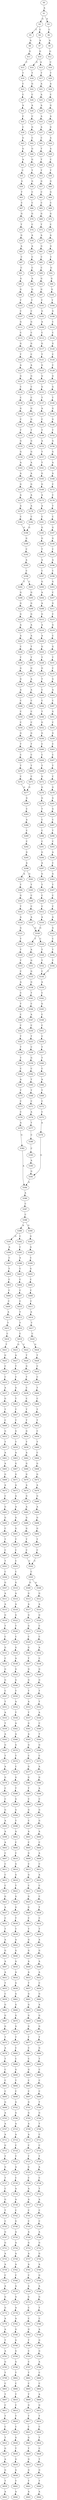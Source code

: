 strict digraph  {
	S0 -> S1 [ label = A ];
	S1 -> S2 [ label = G ];
	S1 -> S3 [ label = A ];
	S2 -> S4 [ label = C ];
	S2 -> S5 [ label = T ];
	S3 -> S6 [ label = C ];
	S4 -> S7 [ label = A ];
	S5 -> S8 [ label = A ];
	S6 -> S9 [ label = A ];
	S7 -> S10 [ label = G ];
	S8 -> S11 [ label = G ];
	S9 -> S12 [ label = G ];
	S10 -> S13 [ label = A ];
	S10 -> S14 [ label = G ];
	S11 -> S15 [ label = C ];
	S12 -> S16 [ label = C ];
	S13 -> S17 [ label = T ];
	S14 -> S18 [ label = T ];
	S15 -> S19 [ label = T ];
	S16 -> S20 [ label = T ];
	S17 -> S21 [ label = A ];
	S18 -> S22 [ label = G ];
	S19 -> S23 [ label = C ];
	S20 -> S24 [ label = A ];
	S21 -> S25 [ label = A ];
	S22 -> S26 [ label = C ];
	S23 -> S27 [ label = C ];
	S24 -> S28 [ label = C ];
	S25 -> S29 [ label = A ];
	S26 -> S30 [ label = A ];
	S27 -> S31 [ label = A ];
	S28 -> S32 [ label = G ];
	S29 -> S33 [ label = A ];
	S30 -> S34 [ label = C ];
	S31 -> S35 [ label = C ];
	S32 -> S36 [ label = A ];
	S33 -> S37 [ label = A ];
	S34 -> S38 [ label = G ];
	S35 -> S39 [ label = C ];
	S36 -> S40 [ label = G ];
	S37 -> S41 [ label = C ];
	S38 -> S42 [ label = C ];
	S39 -> S43 [ label = G ];
	S40 -> S44 [ label = A ];
	S41 -> S45 [ label = T ];
	S42 -> S46 [ label = G ];
	S43 -> S47 [ label = G ];
	S44 -> S48 [ label = A ];
	S45 -> S49 [ label = T ];
	S46 -> S50 [ label = G ];
	S47 -> S51 [ label = A ];
	S48 -> S52 [ label = C ];
	S49 -> S53 [ label = T ];
	S50 -> S54 [ label = T ];
	S51 -> S55 [ label = C ];
	S52 -> S56 [ label = T ];
	S53 -> S57 [ label = G ];
	S54 -> S58 [ label = G ];
	S55 -> S59 [ label = G ];
	S56 -> S60 [ label = G ];
	S57 -> S61 [ label = C ];
	S58 -> S62 [ label = C ];
	S59 -> S63 [ label = T ];
	S60 -> S64 [ label = G ];
	S61 -> S65 [ label = C ];
	S62 -> S66 [ label = C ];
	S63 -> S67 [ label = C ];
	S64 -> S68 [ label = C ];
	S65 -> S69 [ label = G ];
	S66 -> S70 [ label = G ];
	S67 -> S71 [ label = G ];
	S68 -> S72 [ label = G ];
	S69 -> S73 [ label = T ];
	S70 -> S74 [ label = C ];
	S71 -> S75 [ label = T ];
	S72 -> S76 [ label = C ];
	S73 -> S77 [ label = A ];
	S74 -> S78 [ label = A ];
	S75 -> S79 [ label = G ];
	S76 -> S80 [ label = A ];
	S77 -> S81 [ label = G ];
	S78 -> S82 [ label = A ];
	S79 -> S83 [ label = A ];
	S80 -> S84 [ label = G ];
	S81 -> S85 [ label = C ];
	S82 -> S86 [ label = C ];
	S83 -> S87 [ label = C ];
	S84 -> S88 [ label = C ];
	S85 -> S89 [ label = C ];
	S86 -> S90 [ label = C ];
	S87 -> S91 [ label = C ];
	S88 -> S92 [ label = G ];
	S89 -> S93 [ label = G ];
	S90 -> S94 [ label = A ];
	S91 -> S95 [ label = G ];
	S92 -> S96 [ label = G ];
	S93 -> S97 [ label = G ];
	S94 -> S98 [ label = G ];
	S95 -> S99 [ label = G ];
	S96 -> S100 [ label = G ];
	S97 -> S101 [ label = T ];
	S98 -> S102 [ label = T ];
	S99 -> S103 [ label = T ];
	S100 -> S104 [ label = T ];
	S101 -> S105 [ label = G ];
	S102 -> S106 [ label = C ];
	S103 -> S107 [ label = C ];
	S104 -> S108 [ label = G ];
	S105 -> S109 [ label = A ];
	S106 -> S110 [ label = G ];
	S107 -> S111 [ label = G ];
	S108 -> S112 [ label = C ];
	S109 -> S113 [ label = C ];
	S110 -> S114 [ label = C ];
	S111 -> S115 [ label = C ];
	S112 -> S116 [ label = C ];
	S113 -> S117 [ label = G ];
	S114 -> S118 [ label = G ];
	S115 -> S119 [ label = G ];
	S116 -> S120 [ label = G ];
	S117 -> S121 [ label = T ];
	S118 -> S122 [ label = C ];
	S119 -> S123 [ label = T ];
	S120 -> S124 [ label = C ];
	S121 -> S125 [ label = G ];
	S122 -> S126 [ label = A ];
	S123 -> S127 [ label = A ];
	S124 -> S128 [ label = C ];
	S125 -> S129 [ label = G ];
	S126 -> S130 [ label = G ];
	S127 -> S131 [ label = G ];
	S128 -> S132 [ label = G ];
	S129 -> S133 [ label = G ];
	S130 -> S134 [ label = C ];
	S131 -> S135 [ label = C ];
	S132 -> S136 [ label = G ];
	S133 -> S137 [ label = T ];
	S134 -> S138 [ label = C ];
	S135 -> S139 [ label = C ];
	S136 -> S140 [ label = T ];
	S137 -> S141 [ label = A ];
	S138 -> S142 [ label = G ];
	S139 -> S143 [ label = G ];
	S140 -> S144 [ label = G ];
	S141 -> S145 [ label = C ];
	S142 -> S146 [ label = G ];
	S143 -> S147 [ label = C ];
	S144 -> S148 [ label = G ];
	S145 -> S149 [ label = T ];
	S146 -> S150 [ label = T ];
	S147 -> S151 [ label = T ];
	S148 -> S152 [ label = T ];
	S149 -> S153 [ label = A ];
	S150 -> S154 [ label = G ];
	S151 -> S155 [ label = G ];
	S152 -> S156 [ label = G ];
	S153 -> S157 [ label = T ];
	S154 -> S158 [ label = G ];
	S155 -> S159 [ label = G ];
	S156 -> S160 [ label = G ];
	S157 -> S161 [ label = T ];
	S158 -> S162 [ label = A ];
	S159 -> S163 [ label = A ];
	S160 -> S164 [ label = A ];
	S161 -> S165 [ label = G ];
	S162 -> S166 [ label = A ];
	S163 -> S167 [ label = A ];
	S164 -> S168 [ label = A ];
	S165 -> S169 [ label = G ];
	S166 -> S170 [ label = G ];
	S167 -> S171 [ label = G ];
	S168 -> S172 [ label = C ];
	S169 -> S173 [ label = A ];
	S170 -> S174 [ label = A ];
	S171 -> S175 [ label = A ];
	S172 -> S176 [ label = C ];
	S173 -> S177 [ label = A ];
	S174 -> S178 [ label = A ];
	S175 -> S179 [ label = A ];
	S176 -> S180 [ label = T ];
	S177 -> S181 [ label = C ];
	S178 -> S182 [ label = C ];
	S179 -> S183 [ label = C ];
	S180 -> S184 [ label = C ];
	S181 -> S185 [ label = G ];
	S182 -> S186 [ label = G ];
	S183 -> S186 [ label = G ];
	S184 -> S187 [ label = G ];
	S185 -> S188 [ label = G ];
	S186 -> S189 [ label = G ];
	S187 -> S190 [ label = G ];
	S188 -> S191 [ label = T ];
	S189 -> S192 [ label = C ];
	S190 -> S193 [ label = C ];
	S191 -> S194 [ label = A ];
	S192 -> S195 [ label = A ];
	S193 -> S196 [ label = A ];
	S194 -> S197 [ label = C ];
	S195 -> S198 [ label = C ];
	S196 -> S199 [ label = C ];
	S197 -> S200 [ label = G ];
	S198 -> S201 [ label = C ];
	S198 -> S202 [ label = T ];
	S199 -> S203 [ label = G ];
	S200 -> S204 [ label = A ];
	S201 -> S205 [ label = G ];
	S202 -> S206 [ label = G ];
	S203 -> S207 [ label = C ];
	S204 -> S208 [ label = A ];
	S205 -> S209 [ label = G ];
	S206 -> S210 [ label = G ];
	S207 -> S211 [ label = G ];
	S208 -> S212 [ label = G ];
	S209 -> S213 [ label = G ];
	S210 -> S214 [ label = G ];
	S211 -> S215 [ label = C ];
	S212 -> S216 [ label = A ];
	S213 -> S217 [ label = A ];
	S214 -> S218 [ label = A ];
	S215 -> S219 [ label = G ];
	S216 -> S220 [ label = A ];
	S217 -> S221 [ label = A ];
	S218 -> S222 [ label = A ];
	S219 -> S223 [ label = C ];
	S220 -> S224 [ label = G ];
	S221 -> S225 [ label = T ];
	S222 -> S226 [ label = C ];
	S223 -> S227 [ label = G ];
	S224 -> S228 [ label = T ];
	S225 -> S229 [ label = T ];
	S226 -> S230 [ label = T ];
	S227 -> S231 [ label = T ];
	S228 -> S232 [ label = G ];
	S229 -> S233 [ label = G ];
	S230 -> S234 [ label = G ];
	S231 -> S235 [ label = C ];
	S232 -> S236 [ label = T ];
	S233 -> S237 [ label = A ];
	S234 -> S238 [ label = G ];
	S235 -> S239 [ label = G ];
	S236 -> S240 [ label = C ];
	S237 -> S241 [ label = A ];
	S238 -> S242 [ label = A ];
	S239 -> S243 [ label = A ];
	S240 -> S244 [ label = C ];
	S241 -> S245 [ label = C ];
	S242 -> S246 [ label = C ];
	S243 -> S247 [ label = C ];
	S244 -> S248 [ label = T ];
	S245 -> S249 [ label = C ];
	S246 -> S250 [ label = C ];
	S247 -> S251 [ label = G ];
	S248 -> S252 [ label = G ];
	S249 -> S253 [ label = C ];
	S250 -> S254 [ label = C ];
	S251 -> S255 [ label = C ];
	S252 -> S256 [ label = G ];
	S253 -> S257 [ label = G ];
	S254 -> S258 [ label = G ];
	S255 -> S259 [ label = G ];
	S256 -> S260 [ label = C ];
	S257 -> S261 [ label = T ];
	S258 -> S262 [ label = T ];
	S259 -> S263 [ label = C ];
	S260 -> S264 [ label = C ];
	S261 -> S265 [ label = C ];
	S262 -> S266 [ label = C ];
	S263 -> S267 [ label = C ];
	S264 -> S268 [ label = T ];
	S265 -> S269 [ label = T ];
	S266 -> S270 [ label = T ];
	S267 -> S271 [ label = T ];
	S268 -> S272 [ label = G ];
	S269 -> S273 [ label = C ];
	S270 -> S274 [ label = C ];
	S271 -> S275 [ label = C ];
	S272 -> S276 [ label = G ];
	S273 -> S277 [ label = G ];
	S274 -> S277 [ label = G ];
	S275 -> S278 [ label = G ];
	S276 -> S279 [ label = G ];
	S277 -> S280 [ label = G ];
	S278 -> S281 [ label = G ];
	S279 -> S282 [ label = T ];
	S280 -> S283 [ label = C ];
	S281 -> S284 [ label = G ];
	S282 -> S285 [ label = C ];
	S283 -> S286 [ label = A ];
	S284 -> S287 [ label = C ];
	S285 -> S288 [ label = C ];
	S286 -> S289 [ label = C ];
	S287 -> S290 [ label = T ];
	S288 -> S291 [ label = C ];
	S289 -> S292 [ label = C ];
	S290 -> S293 [ label = C ];
	S291 -> S294 [ label = G ];
	S292 -> S295 [ label = G ];
	S293 -> S296 [ label = A ];
	S294 -> S297 [ label = A ];
	S295 -> S298 [ label = A ];
	S296 -> S299 [ label = C ];
	S297 -> S300 [ label = G ];
	S298 -> S301 [ label = G ];
	S298 -> S302 [ label = A ];
	S299 -> S303 [ label = G ];
	S300 -> S304 [ label = T ];
	S301 -> S305 [ label = T ];
	S302 -> S306 [ label = T ];
	S303 -> S307 [ label = T ];
	S304 -> S308 [ label = C ];
	S305 -> S309 [ label = C ];
	S306 -> S310 [ label = G ];
	S307 -> S311 [ label = C ];
	S308 -> S312 [ label = C ];
	S309 -> S313 [ label = C ];
	S310 -> S314 [ label = T ];
	S311 -> S315 [ label = C ];
	S312 -> S316 [ label = A ];
	S313 -> S317 [ label = A ];
	S314 -> S318 [ label = A ];
	S315 -> S319 [ label = A ];
	S316 -> S320 [ label = G ];
	S317 -> S320 [ label = G ];
	S318 -> S321 [ label = G ];
	S319 -> S322 [ label = G ];
	S320 -> S323 [ label = T ];
	S320 -> S324 [ label = C ];
	S321 -> S325 [ label = T ];
	S322 -> S326 [ label = C ];
	S323 -> S327 [ label = A ];
	S324 -> S328 [ label = T ];
	S325 -> S329 [ label = T ];
	S326 -> S330 [ label = T ];
	S327 -> S331 [ label = G ];
	S328 -> S332 [ label = T ];
	S329 -> S333 [ label = T ];
	S330 -> S334 [ label = T ];
	S331 -> S335 [ label = G ];
	S332 -> S336 [ label = C ];
	S333 -> S337 [ label = C ];
	S334 -> S336 [ label = C ];
	S335 -> S338 [ label = G ];
	S336 -> S339 [ label = A ];
	S337 -> S340 [ label = A ];
	S338 -> S341 [ label = T ];
	S339 -> S342 [ label = C ];
	S340 -> S343 [ label = C ];
	S341 -> S344 [ label = C ];
	S342 -> S345 [ label = G ];
	S343 -> S346 [ label = T ];
	S344 -> S347 [ label = A ];
	S345 -> S348 [ label = C ];
	S346 -> S349 [ label = C ];
	S347 -> S350 [ label = C ];
	S348 -> S351 [ label = C ];
	S349 -> S352 [ label = C ];
	S350 -> S353 [ label = T ];
	S351 -> S354 [ label = C ];
	S352 -> S355 [ label = T ];
	S353 -> S356 [ label = C ];
	S354 -> S357 [ label = T ];
	S355 -> S358 [ label = T ];
	S356 -> S359 [ label = G ];
	S357 -> S360 [ label = T ];
	S358 -> S361 [ label = T ];
	S359 -> S362 [ label = C ];
	S360 -> S363 [ label = C ];
	S361 -> S364 [ label = C ];
	S362 -> S365 [ label = T ];
	S363 -> S366 [ label = A ];
	S364 -> S367 [ label = A ];
	S365 -> S368 [ label = T ];
	S366 -> S369 [ label = T ];
	S367 -> S370 [ label = T ];
	S368 -> S371 [ label = C ];
	S369 -> S372 [ label = C ];
	S370 -> S373 [ label = C ];
	S371 -> S374 [ label = A ];
	S372 -> S375 [ label = C ];
	S373 -> S376 [ label = C ];
	S374 -> S377 [ label = T ];
	S375 -> S378 [ label = A ];
	S376 -> S379 [ label = A ];
	S377 -> S380 [ label = C ];
	S378 -> S381 [ label = G ];
	S379 -> S382 [ label = G ];
	S380 -> S383 [ label = C ];
	S381 -> S384 [ label = A ];
	S382 -> S384 [ label = A ];
	S383 -> S385 [ label = A ];
	S384 -> S386 [ label = A ];
	S385 -> S381 [ label = G ];
	S386 -> S387 [ label = C ];
	S387 -> S388 [ label = C ];
	S388 -> S389 [ label = A ];
	S388 -> S390 [ label = G ];
	S389 -> S391 [ label = G ];
	S389 -> S392 [ label = C ];
	S390 -> S393 [ label = G ];
	S391 -> S394 [ label = A ];
	S392 -> S395 [ label = C ];
	S393 -> S396 [ label = A ];
	S394 -> S397 [ label = C ];
	S395 -> S398 [ label = A ];
	S396 -> S399 [ label = C ];
	S397 -> S400 [ label = T ];
	S398 -> S401 [ label = C ];
	S399 -> S402 [ label = G ];
	S400 -> S403 [ label = C ];
	S401 -> S404 [ label = C ];
	S402 -> S405 [ label = C ];
	S403 -> S406 [ label = C ];
	S404 -> S407 [ label = C ];
	S405 -> S408 [ label = C ];
	S406 -> S409 [ label = C ];
	S407 -> S410 [ label = C ];
	S408 -> S411 [ label = C ];
	S409 -> S412 [ label = A ];
	S410 -> S413 [ label = T ];
	S411 -> S414 [ label = A ];
	S412 -> S415 [ label = T ];
	S413 -> S416 [ label = T ];
	S414 -> S417 [ label = T ];
	S415 -> S418 [ label = C ];
	S416 -> S419 [ label = C ];
	S417 -> S420 [ label = C ];
	S418 -> S421 [ label = T ];
	S419 -> S422 [ label = C ];
	S419 -> S423 [ label = G ];
	S420 -> S424 [ label = G ];
	S421 -> S425 [ label = G ];
	S422 -> S426 [ label = T ];
	S423 -> S427 [ label = A ];
	S424 -> S428 [ label = T ];
	S425 -> S429 [ label = C ];
	S426 -> S430 [ label = G ];
	S427 -> S431 [ label = T ];
	S428 -> S432 [ label = C ];
	S429 -> S433 [ label = C ];
	S430 -> S434 [ label = T ];
	S431 -> S435 [ label = C ];
	S432 -> S436 [ label = C ];
	S433 -> S437 [ label = A ];
	S434 -> S438 [ label = C ];
	S435 -> S439 [ label = G ];
	S436 -> S440 [ label = T ];
	S437 -> S441 [ label = G ];
	S438 -> S442 [ label = C ];
	S439 -> S443 [ label = T ];
	S440 -> S444 [ label = C ];
	S441 -> S445 [ label = T ];
	S442 -> S446 [ label = T ];
	S443 -> S447 [ label = T ];
	S444 -> S448 [ label = T ];
	S445 -> S449 [ label = C ];
	S446 -> S450 [ label = T ];
	S447 -> S451 [ label = T ];
	S448 -> S452 [ label = T ];
	S449 -> S453 [ label = G ];
	S450 -> S454 [ label = G ];
	S451 -> S455 [ label = G ];
	S452 -> S456 [ label = C ];
	S453 -> S457 [ label = T ];
	S454 -> S458 [ label = T ];
	S455 -> S459 [ label = T ];
	S456 -> S460 [ label = T ];
	S457 -> S461 [ label = A ];
	S458 -> S462 [ label = A ];
	S459 -> S463 [ label = A ];
	S460 -> S464 [ label = C ];
	S461 -> S465 [ label = A ];
	S462 -> S466 [ label = G ];
	S463 -> S467 [ label = G ];
	S464 -> S468 [ label = G ];
	S465 -> S469 [ label = G ];
	S466 -> S470 [ label = G ];
	S467 -> S471 [ label = G ];
	S468 -> S472 [ label = G ];
	S469 -> S473 [ label = A ];
	S470 -> S474 [ label = A ];
	S471 -> S475 [ label = A ];
	S472 -> S476 [ label = A ];
	S473 -> S477 [ label = C ];
	S474 -> S478 [ label = G ];
	S475 -> S479 [ label = A ];
	S476 -> S480 [ label = G ];
	S477 -> S481 [ label = G ];
	S478 -> S482 [ label = A ];
	S479 -> S483 [ label = A ];
	S480 -> S484 [ label = A ];
	S481 -> S485 [ label = G ];
	S482 -> S486 [ label = G ];
	S483 -> S487 [ label = G ];
	S484 -> S488 [ label = G ];
	S485 -> S489 [ label = C ];
	S486 -> S490 [ label = G ];
	S487 -> S491 [ label = G ];
	S488 -> S492 [ label = G ];
	S489 -> S493 [ label = T ];
	S490 -> S494 [ label = T ];
	S491 -> S495 [ label = T ];
	S492 -> S496 [ label = T ];
	S493 -> S497 [ label = C ];
	S494 -> S498 [ label = C ];
	S495 -> S499 [ label = C ];
	S496 -> S500 [ label = C ];
	S497 -> S501 [ label = T ];
	S498 -> S502 [ label = C ];
	S499 -> S503 [ label = C ];
	S500 -> S502 [ label = C ];
	S501 -> S504 [ label = C ];
	S502 -> S505 [ label = C ];
	S503 -> S506 [ label = C ];
	S504 -> S507 [ label = G ];
	S505 -> S508 [ label = A ];
	S505 -> S509 [ label = G ];
	S506 -> S510 [ label = G ];
	S507 -> S511 [ label = A ];
	S508 -> S512 [ label = G ];
	S509 -> S513 [ label = G ];
	S510 -> S514 [ label = A ];
	S511 -> S515 [ label = A ];
	S512 -> S516 [ label = A ];
	S513 -> S517 [ label = A ];
	S514 -> S518 [ label = A ];
	S515 -> S519 [ label = G ];
	S516 -> S520 [ label = G ];
	S517 -> S521 [ label = G ];
	S518 -> S522 [ label = G ];
	S519 -> S523 [ label = T ];
	S520 -> S524 [ label = C ];
	S521 -> S525 [ label = G ];
	S522 -> S526 [ label = T ];
	S523 -> S527 [ label = C ];
	S524 -> S528 [ label = C ];
	S525 -> S529 [ label = C ];
	S526 -> S530 [ label = C ];
	S527 -> S531 [ label = G ];
	S528 -> S532 [ label = A ];
	S529 -> S533 [ label = G ];
	S530 -> S534 [ label = G ];
	S531 -> S535 [ label = C ];
	S532 -> S536 [ label = C ];
	S533 -> S537 [ label = T ];
	S534 -> S538 [ label = A ];
	S535 -> S539 [ label = G ];
	S536 -> S540 [ label = G ];
	S537 -> S541 [ label = G ];
	S538 -> S542 [ label = G ];
	S539 -> S543 [ label = G ];
	S540 -> S544 [ label = G ];
	S541 -> S545 [ label = G ];
	S542 -> S546 [ label = G ];
	S543 -> S547 [ label = C ];
	S544 -> S548 [ label = T ];
	S545 -> S549 [ label = T ];
	S546 -> S550 [ label = T ];
	S547 -> S551 [ label = T ];
	S548 -> S552 [ label = T ];
	S549 -> S553 [ label = A ];
	S550 -> S554 [ label = A ];
	S551 -> S555 [ label = A ];
	S552 -> S556 [ label = A ];
	S553 -> S557 [ label = T ];
	S554 -> S558 [ label = T ];
	S555 -> S559 [ label = T ];
	S556 -> S560 [ label = C ];
	S557 -> S561 [ label = G ];
	S558 -> S562 [ label = A ];
	S559 -> S563 [ label = A ];
	S560 -> S564 [ label = T ];
	S561 -> S565 [ label = A ];
	S562 -> S566 [ label = A ];
	S563 -> S567 [ label = G ];
	S564 -> S568 [ label = G ];
	S565 -> S569 [ label = G ];
	S566 -> S570 [ label = G ];
	S567 -> S571 [ label = T ];
	S568 -> S572 [ label = C ];
	S569 -> S573 [ label = C ];
	S570 -> S574 [ label = T ];
	S571 -> S575 [ label = A ];
	S572 -> S576 [ label = A ];
	S573 -> S577 [ label = G ];
	S574 -> S578 [ label = C ];
	S575 -> S579 [ label = G ];
	S576 -> S580 [ label = G ];
	S577 -> S581 [ label = G ];
	S578 -> S582 [ label = G ];
	S579 -> S583 [ label = C ];
	S580 -> S584 [ label = A ];
	S581 -> S585 [ label = T ];
	S582 -> S586 [ label = T ];
	S583 -> S587 [ label = C ];
	S584 -> S588 [ label = C ];
	S585 -> S589 [ label = C ];
	S586 -> S590 [ label = G ];
	S587 -> S591 [ label = G ];
	S588 -> S592 [ label = G ];
	S589 -> S593 [ label = G ];
	S590 -> S594 [ label = G ];
	S591 -> S595 [ label = A ];
	S592 -> S596 [ label = G ];
	S593 -> S597 [ label = C ];
	S594 -> S598 [ label = T ];
	S595 -> S599 [ label = A ];
	S596 -> S600 [ label = A ];
	S597 -> S601 [ label = A ];
	S598 -> S602 [ label = A ];
	S599 -> S603 [ label = A ];
	S600 -> S604 [ label = C ];
	S601 -> S605 [ label = C ];
	S602 -> S606 [ label = C ];
	S603 -> S607 [ label = C ];
	S604 -> S608 [ label = A ];
	S605 -> S609 [ label = G ];
	S606 -> S610 [ label = C ];
	S607 -> S611 [ label = C ];
	S608 -> S612 [ label = C ];
	S609 -> S613 [ label = C ];
	S610 -> S614 [ label = G ];
	S611 -> S615 [ label = C ];
	S612 -> S616 [ label = A ];
	S613 -> S617 [ label = G ];
	S614 -> S618 [ label = G ];
	S615 -> S619 [ label = C ];
	S616 -> S620 [ label = C ];
	S617 -> S621 [ label = C ];
	S618 -> S622 [ label = T ];
	S619 -> S623 [ label = G ];
	S620 -> S624 [ label = C ];
	S621 -> S625 [ label = G ];
	S622 -> S626 [ label = G ];
	S623 -> S627 [ label = A ];
	S624 -> S628 [ label = T ];
	S625 -> S629 [ label = G ];
	S626 -> S630 [ label = G ];
	S627 -> S631 [ label = C ];
	S628 -> S632 [ label = C ];
	S629 -> S633 [ label = C ];
	S630 -> S634 [ label = T ];
	S631 -> S635 [ label = T ];
	S632 -> S636 [ label = T ];
	S633 -> S637 [ label = T ];
	S634 -> S638 [ label = T ];
	S635 -> S639 [ label = A ];
	S636 -> S640 [ label = A ];
	S637 -> S641 [ label = G ];
	S638 -> S642 [ label = A ];
	S639 -> S643 [ label = G ];
	S640 -> S644 [ label = G ];
	S641 -> S645 [ label = G ];
	S642 -> S646 [ label = G ];
	S643 -> S647 [ label = A ];
	S644 -> S648 [ label = A ];
	S645 -> S649 [ label = A ];
	S646 -> S650 [ label = A ];
	S647 -> S651 [ label = A ];
	S648 -> S652 [ label = A ];
	S649 -> S653 [ label = A ];
	S650 -> S654 [ label = A ];
	S651 -> S655 [ label = T ];
	S652 -> S656 [ label = C ];
	S653 -> S657 [ label = T ];
	S654 -> S658 [ label = G ];
	S655 -> S659 [ label = C ];
	S656 -> S660 [ label = G ];
	S657 -> S661 [ label = G ];
	S658 -> S662 [ label = G ];
	S659 -> S663 [ label = G ];
	S660 -> S664 [ label = A ];
	S661 -> S665 [ label = G ];
	S662 -> S666 [ label = G ];
	S663 -> S667 [ label = G ];
	S664 -> S668 [ label = G ];
	S665 -> S669 [ label = G ];
	S666 -> S670 [ label = G ];
	S667 -> S671 [ label = G ];
	S668 -> S672 [ label = G ];
	S669 -> S673 [ label = G ];
	S670 -> S674 [ label = G ];
	S671 -> S675 [ label = T ];
	S672 -> S676 [ label = T ];
	S673 -> S677 [ label = T ];
	S674 -> S678 [ label = T ];
	S675 -> S679 [ label = A ];
	S676 -> S680 [ label = G ];
	S677 -> S681 [ label = C ];
	S678 -> S682 [ label = C ];
	S679 -> S683 [ label = T ];
	S680 -> S684 [ label = T ];
	S681 -> S685 [ label = C ];
	S682 -> S686 [ label = C ];
	S683 -> S687 [ label = C ];
	S684 -> S688 [ label = C ];
	S685 -> S689 [ label = G ];
	S686 -> S690 [ label = G ];
	S687 -> S691 [ label = C ];
	S688 -> S692 [ label = C ];
	S689 -> S693 [ label = C ];
	S690 -> S694 [ label = T ];
	S691 -> S695 [ label = C ];
	S692 -> S696 [ label = C ];
	S693 -> S697 [ label = C ];
	S694 -> S698 [ label = C ];
	S695 -> S699 [ label = G ];
	S696 -> S700 [ label = T ];
	S697 -> S701 [ label = G ];
	S698 -> S702 [ label = G ];
	S699 -> S703 [ label = A ];
	S700 -> S704 [ label = G ];
	S701 -> S705 [ label = G ];
	S702 -> S706 [ label = G ];
	S703 -> S707 [ label = A ];
	S704 -> S708 [ label = T ];
	S705 -> S709 [ label = A ];
	S706 -> S710 [ label = A ];
	S707 -> S711 [ label = A ];
	S708 -> S712 [ label = C ];
	S709 -> S713 [ label = A ];
	S710 -> S714 [ label = A ];
	S711 -> S715 [ label = G ];
	S712 -> S716 [ label = C ];
	S713 -> S717 [ label = C ];
	S714 -> S718 [ label = C ];
	S715 -> S719 [ label = T ];
	S716 -> S720 [ label = T ];
	S717 -> S721 [ label = T ];
	S718 -> S722 [ label = T ];
	S719 -> S723 [ label = G ];
	S720 -> S724 [ label = A ];
	S721 -> S725 [ label = G ];
	S722 -> S726 [ label = A ];
	S723 -> S727 [ label = T ];
	S724 -> S728 [ label = C ];
	S725 -> S729 [ label = C ];
	S726 -> S730 [ label = C ];
	S727 -> S731 [ label = C ];
	S728 -> S732 [ label = T ];
	S729 -> S733 [ label = A ];
	S730 -> S734 [ label = A ];
	S731 -> S735 [ label = G ];
	S732 -> S736 [ label = A ];
	S733 -> S737 [ label = A ];
	S734 -> S738 [ label = A ];
	S735 -> S739 [ label = T ];
	S736 -> S740 [ label = C ];
	S737 -> S741 [ label = C ];
	S738 -> S742 [ label = C ];
	S739 -> S743 [ label = C ];
	S740 -> S744 [ label = C ];
	S741 -> S745 [ label = C ];
	S742 -> S746 [ label = G ];
	S743 -> S747 [ label = G ];
	S744 -> S748 [ label = A ];
	S745 -> S749 [ label = A ];
	S746 -> S750 [ label = A ];
	S747 -> S751 [ label = G ];
	S748 -> S752 [ label = G ];
	S749 -> S753 [ label = G ];
	S750 -> S754 [ label = A ];
	S751 -> S755 [ label = A ];
	S752 -> S756 [ label = G ];
	S753 -> S757 [ label = A ];
	S754 -> S758 [ label = A ];
	S755 -> S759 [ label = A ];
	S756 -> S760 [ label = A ];
	S757 -> S761 [ label = A ];
	S758 -> S762 [ label = A ];
	S759 -> S763 [ label = C ];
	S760 -> S764 [ label = G ];
	S761 -> S765 [ label = C ];
	S762 -> S766 [ label = C ];
	S763 -> S767 [ label = A ];
	S764 -> S768 [ label = A ];
	S765 -> S769 [ label = A ];
	S766 -> S770 [ label = A ];
	S767 -> S771 [ label = G ];
	S768 -> S772 [ label = G ];
	S769 -> S773 [ label = G ];
	S770 -> S774 [ label = G ];
	S771 -> S775 [ label = G ];
	S772 -> S776 [ label = T ];
	S773 -> S777 [ label = C ];
	S774 -> S778 [ label = A ];
	S775 -> S779 [ label = A ];
	S776 -> S780 [ label = C ];
	S777 -> S781 [ label = C ];
	S778 -> S782 [ label = A ];
	S779 -> S783 [ label = A ];
	S780 -> S784 [ label = A ];
	S781 -> S785 [ label = G ];
	S782 -> S786 [ label = G ];
	S783 -> S787 [ label = T ];
	S784 -> S788 [ label = G ];
	S785 -> S789 [ label = T ];
	S786 -> S790 [ label = G ];
	S787 -> S791 [ label = A ];
	S788 -> S792 [ label = G ];
	S789 -> S793 [ label = C ];
	S790 -> S794 [ label = G ];
	S791 -> S795 [ label = G ];
	S792 -> S796 [ label = A ];
	S793 -> S797 [ label = C ];
	S794 -> S798 [ label = G ];
	S795 -> S799 [ label = T ];
	S796 -> S800 [ label = C ];
	S797 -> S801 [ label = T ];
	S798 -> S802 [ label = T ];
	S799 -> S803 [ label = C ];
	S800 -> S804 [ label = C ];
	S801 -> S805 [ label = C ];
	S802 -> S806 [ label = C ];
	S803 -> S807 [ label = T ];
	S804 -> S808 [ label = A ];
	S805 -> S809 [ label = T ];
	S806 -> S810 [ label = T ];
	S807 -> S811 [ label = C ];
	S808 -> S812 [ label = G ];
	S809 -> S813 [ label = G ];
	S810 -> S814 [ label = C ];
	S811 -> S815 [ label = T ];
	S812 -> S816 [ label = T ];
	S813 -> S817 [ label = T ];
	S814 -> S818 [ label = T ];
	S815 -> S819 [ label = C ];
	S816 -> S820 [ label = C ];
	S817 -> S821 [ label = C ];
	S818 -> S822 [ label = C ];
	S819 -> S823 [ label = T ];
	S820 -> S824 [ label = T ];
	S821 -> S825 [ label = G ];
	S822 -> S826 [ label = G ];
	S823 -> S827 [ label = G ];
	S824 -> S828 [ label = C ];
	S825 -> S829 [ label = T ];
	S826 -> S830 [ label = T ];
	S827 -> S831 [ label = A ];
	S828 -> S832 [ label = T ];
	S829 -> S833 [ label = G ];
	S830 -> S834 [ label = G ];
	S831 -> S835 [ label = G ];
	S832 -> S836 [ label = G ];
	S833 -> S837 [ label = G ];
	S834 -> S838 [ label = G ];
	S835 -> S839 [ label = T ];
	S836 -> S840 [ label = T ];
	S837 -> S841 [ label = T ];
	S838 -> S842 [ label = T ];
	S839 -> S843 [ label = A ];
	S840 -> S844 [ label = A ];
	S841 -> S845 [ label = A ];
	S842 -> S846 [ label = A ];
}
